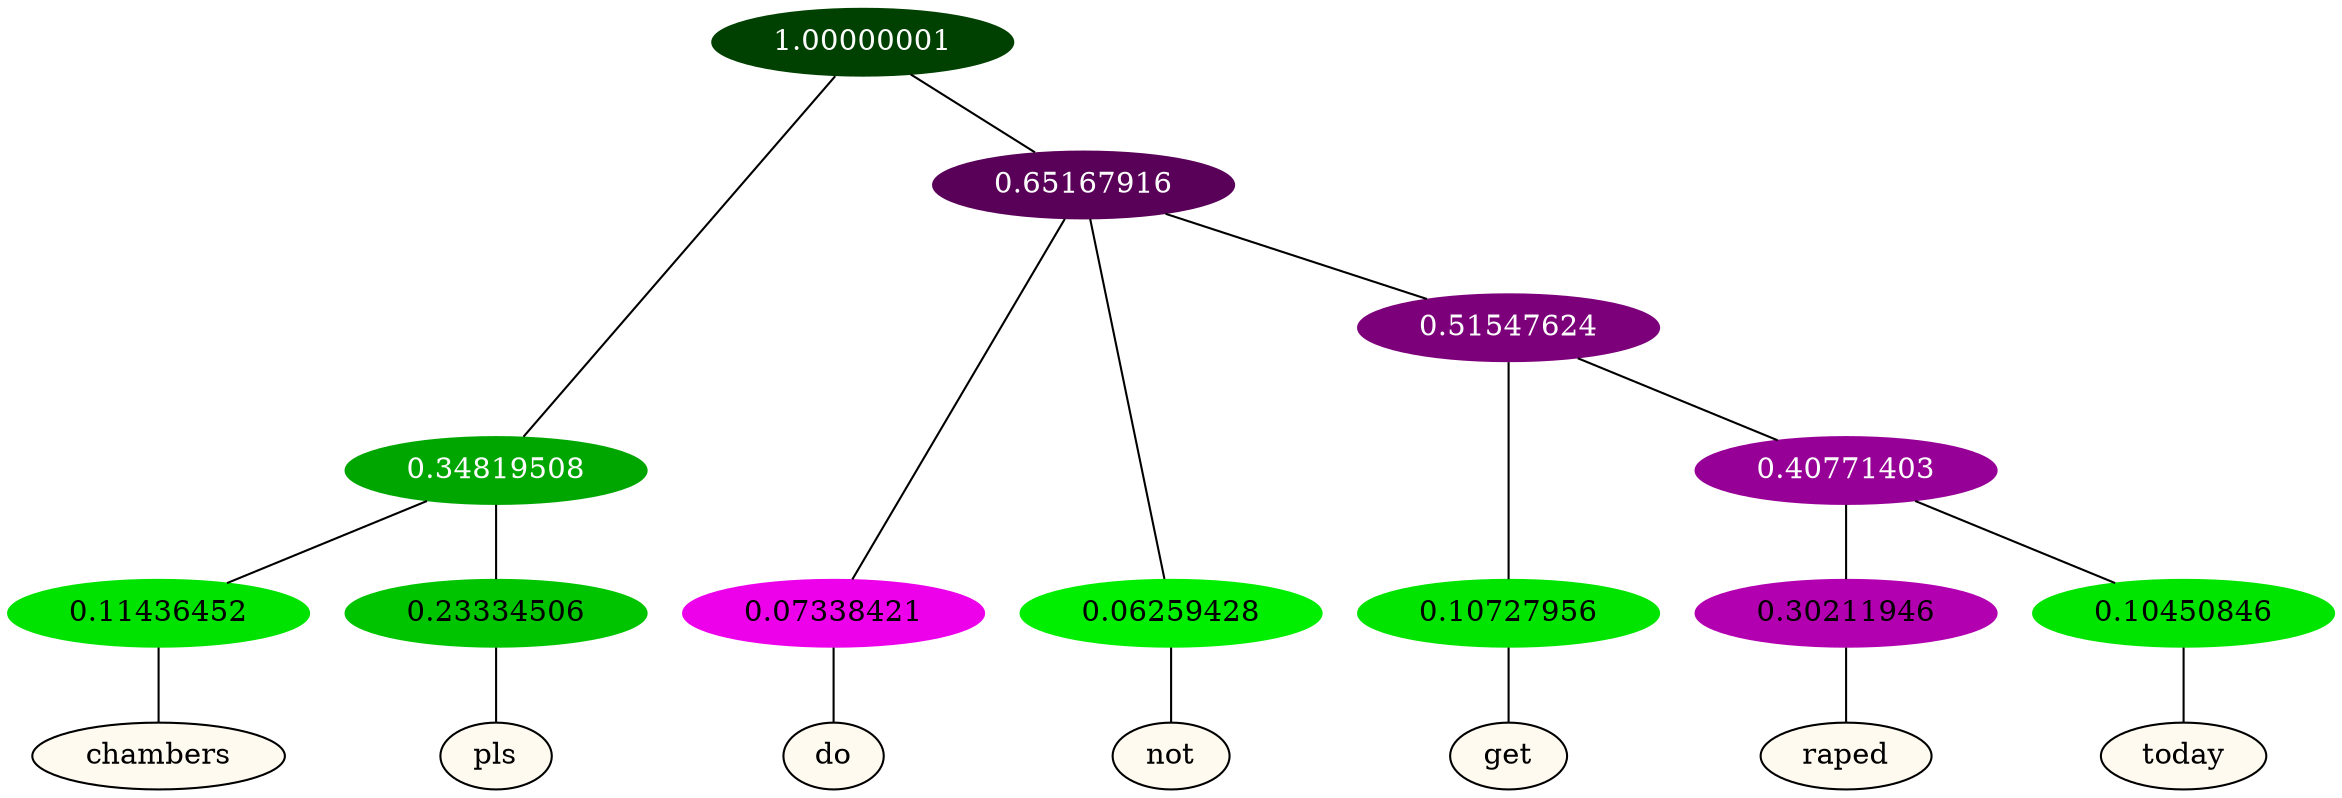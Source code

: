 graph {
	node [format=png height=0.15 nodesep=0.001 ordering=out overlap=prism overlap_scaling=0.01 ranksep=0.001 ratio=0.2 style=filled width=0.15]
	{
		rank=same
		a_w_3 [label=chambers color=black fillcolor=floralwhite style="filled,solid"]
		a_w_4 [label=pls color=black fillcolor=floralwhite style="filled,solid"]
		a_w_5 [label=do color=black fillcolor=floralwhite style="filled,solid"]
		a_w_6 [label=not color=black fillcolor=floralwhite style="filled,solid"]
		a_w_8 [label=get color=black fillcolor=floralwhite style="filled,solid"]
		a_w_10 [label=raped color=black fillcolor=floralwhite style="filled,solid"]
		a_w_11 [label=today color=black fillcolor=floralwhite style="filled,solid"]
	}
	a_n_3 -- a_w_3
	a_n_4 -- a_w_4
	a_n_5 -- a_w_5
	a_n_6 -- a_w_6
	a_n_8 -- a_w_8
	a_n_10 -- a_w_10
	a_n_11 -- a_w_11
	{
		rank=same
		a_n_3 [label=0.11436452 color="0.334 1.000 0.886" fontcolor=black]
		a_n_4 [label=0.23334506 color="0.334 1.000 0.767" fontcolor=black]
		a_n_5 [label=0.07338421 color="0.835 1.000 0.927" fontcolor=black]
		a_n_6 [label=0.06259428 color="0.334 1.000 0.937" fontcolor=black]
		a_n_8 [label=0.10727956 color="0.334 1.000 0.893" fontcolor=black]
		a_n_10 [label=0.30211946 color="0.835 1.000 0.698" fontcolor=black]
		a_n_11 [label=0.10450846 color="0.334 1.000 0.895" fontcolor=black]
	}
	a_n_0 [label=1.00000001 color="0.334 1.000 0.250" fontcolor=grey99]
	a_n_1 [label=0.34819508 color="0.334 1.000 0.652" fontcolor=grey99]
	a_n_0 -- a_n_1
	a_n_2 [label=0.65167916 color="0.835 1.000 0.348" fontcolor=grey99]
	a_n_0 -- a_n_2
	a_n_1 -- a_n_3
	a_n_1 -- a_n_4
	a_n_2 -- a_n_5
	a_n_2 -- a_n_6
	a_n_7 [label=0.51547624 color="0.835 1.000 0.485" fontcolor=grey99]
	a_n_2 -- a_n_7
	a_n_7 -- a_n_8
	a_n_9 [label=0.40771403 color="0.835 1.000 0.592" fontcolor=grey99]
	a_n_7 -- a_n_9
	a_n_9 -- a_n_10
	a_n_9 -- a_n_11
}
